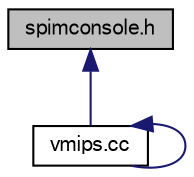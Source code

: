 digraph G
{
  edge [fontname="FreeSans",fontsize="10",labelfontname="FreeSans",labelfontsize="10"];
  node [fontname="FreeSans",fontsize="10",shape=record];
  Node1 [label="spimconsole.h",height=0.2,width=0.4,color="black", fillcolor="grey75", style="filled" fontcolor="black"];
  Node1 -> Node2 [dir=back,color="midnightblue",fontsize="10",style="solid"];
  Node2 [label="vmips.cc",height=0.2,width=0.4,color="black", fillcolor="white", style="filled",URL="$vmips_8cc.html"];
  Node2 -> Node2 [dir=back,color="midnightblue",fontsize="10",style="solid"];
}
